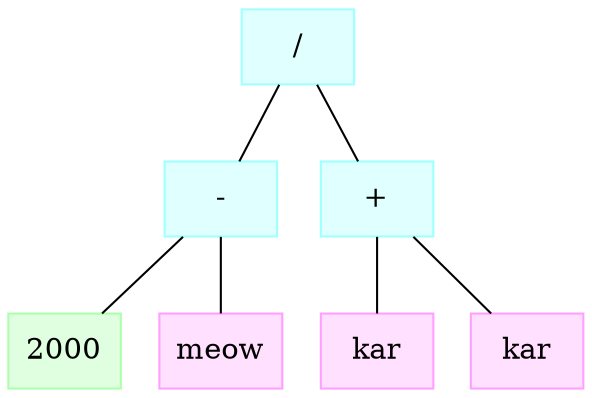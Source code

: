 digraph STL
{
rankdir = TB
graph [ splines = ortho, splines = true ]
node  [ shape = record, style = filled, fillcolor = "#E0FFFF", color = "#A0FFFF" ]
edge  [ arrowhead = none ]


f0 [ label = "/",         fillcolor = "#E0FFFF", color = "#A0FFFF" ]
f0->f1 

f1 [ label = "-",         fillcolor = "#E0FFFF", color = "#A0FFFF" ]
f1->f2 

f2 [ label = 2000,         fillcolor = "#E0FFE0", color = "#ACFFAC" ]
f1->f3 

f3 [ label = "meow",         fillcolor = "#FFE0FF", color = "#FFA0FF" ]
f0->f5 

f5 [ label = "+",         fillcolor = "#E0FFFF", color = "#A0FFFF" ]
f5->f6 

f6 [ label = "kar",         fillcolor = "#FFE0FF", color = "#FFA0FF" ]
f5->f7 

f7 [ label = "kar",         fillcolor = "#FFE0FF", color = "#FFA0FF" ]

}
